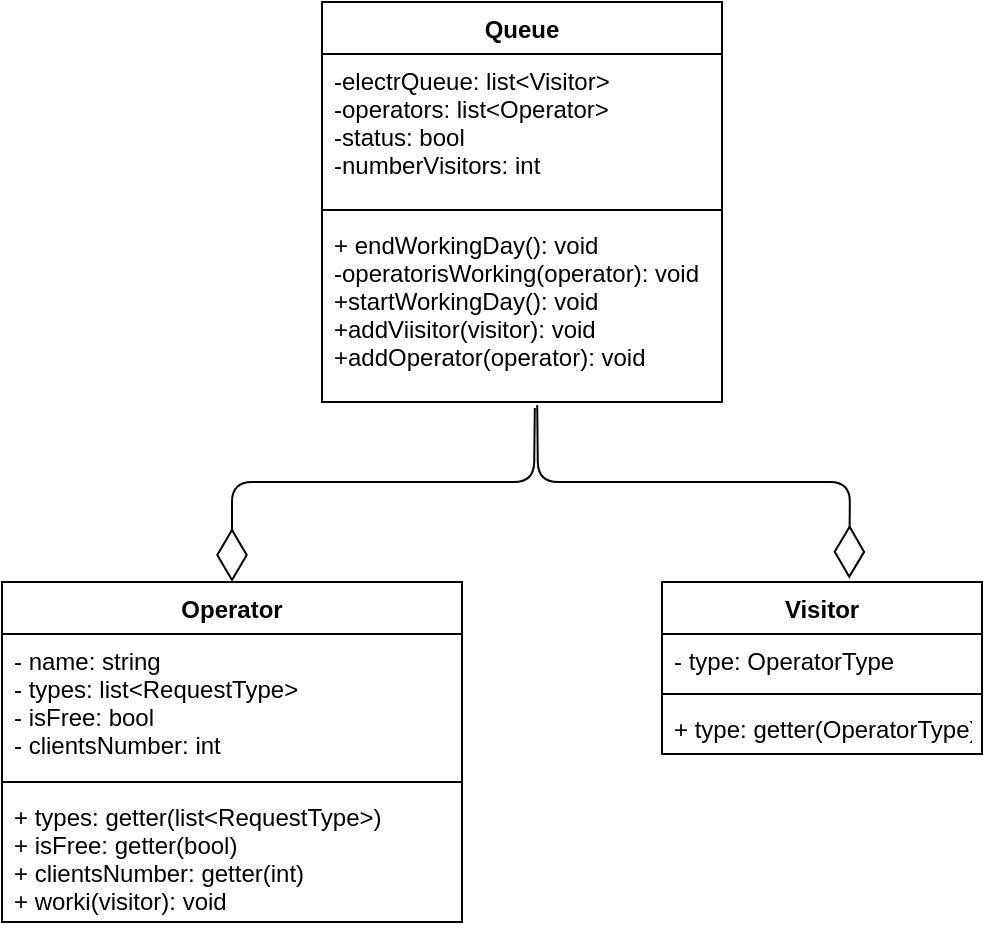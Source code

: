 <mxfile version="14.0.5" type="device"><diagram id="yVn_JwwpmgjKM2pBcSWP" name="Page-1"><mxGraphModel dx="1015" dy="586" grid="1" gridSize="10" guides="1" tooltips="1" connect="1" arrows="1" fold="1" page="1" pageScale="1" pageWidth="827" pageHeight="1169" math="0" shadow="0"><root><mxCell id="0"/><mxCell id="1" parent="0"/><mxCell id="fT2rHDb6dAx4I4vMvbM8-1" value="Queue" style="swimlane;fontStyle=1;align=center;verticalAlign=top;childLayout=stackLayout;horizontal=1;startSize=26;horizontalStack=0;resizeParent=1;resizeParentMax=0;resizeLast=0;collapsible=1;marginBottom=0;" vertex="1" parent="1"><mxGeometry x="310" y="80" width="200" height="200" as="geometry"/></mxCell><mxCell id="fT2rHDb6dAx4I4vMvbM8-2" value="-electrQueue: list&lt;Visitor&gt;&#10;-operators: list&lt;Operator&gt;&#10;-status: bool&#10;-numberVisitors: int" style="text;strokeColor=none;fillColor=none;align=left;verticalAlign=top;spacingLeft=4;spacingRight=4;overflow=hidden;rotatable=0;points=[[0,0.5],[1,0.5]];portConstraint=eastwest;" vertex="1" parent="fT2rHDb6dAx4I4vMvbM8-1"><mxGeometry y="26" width="200" height="74" as="geometry"/></mxCell><mxCell id="fT2rHDb6dAx4I4vMvbM8-3" value="" style="line;strokeWidth=1;fillColor=none;align=left;verticalAlign=middle;spacingTop=-1;spacingLeft=3;spacingRight=3;rotatable=0;labelPosition=right;points=[];portConstraint=eastwest;" vertex="1" parent="fT2rHDb6dAx4I4vMvbM8-1"><mxGeometry y="100" width="200" height="8" as="geometry"/></mxCell><mxCell id="fT2rHDb6dAx4I4vMvbM8-4" value="+ endWorkingDay(): void&#10;-operatorisWorking(operator): void&#10;+startWorkingDay(): void&#10;+addViisitor(visitor): void&#10;+addOperator(operator): void" style="text;strokeColor=none;fillColor=none;align=left;verticalAlign=top;spacingLeft=4;spacingRight=4;overflow=hidden;rotatable=0;points=[[0,0.5],[1,0.5]];portConstraint=eastwest;" vertex="1" parent="fT2rHDb6dAx4I4vMvbM8-1"><mxGeometry y="108" width="200" height="92" as="geometry"/></mxCell><mxCell id="fT2rHDb6dAx4I4vMvbM8-5" value="Operator" style="swimlane;fontStyle=1;align=center;verticalAlign=top;childLayout=stackLayout;horizontal=1;startSize=26;horizontalStack=0;resizeParent=1;resizeParentMax=0;resizeLast=0;collapsible=1;marginBottom=0;" vertex="1" parent="1"><mxGeometry x="150" y="370" width="230" height="170" as="geometry"/></mxCell><mxCell id="fT2rHDb6dAx4I4vMvbM8-6" value="- name: string&#10;- types: list&lt;RequestType&gt;&#10;- isFree: bool&#10;- clientsNumber: int" style="text;strokeColor=none;fillColor=none;align=left;verticalAlign=top;spacingLeft=4;spacingRight=4;overflow=hidden;rotatable=0;points=[[0,0.5],[1,0.5]];portConstraint=eastwest;" vertex="1" parent="fT2rHDb6dAx4I4vMvbM8-5"><mxGeometry y="26" width="230" height="70" as="geometry"/></mxCell><mxCell id="fT2rHDb6dAx4I4vMvbM8-7" value="" style="line;strokeWidth=1;fillColor=none;align=left;verticalAlign=middle;spacingTop=-1;spacingLeft=3;spacingRight=3;rotatable=0;labelPosition=right;points=[];portConstraint=eastwest;" vertex="1" parent="fT2rHDb6dAx4I4vMvbM8-5"><mxGeometry y="96" width="230" height="8" as="geometry"/></mxCell><mxCell id="fT2rHDb6dAx4I4vMvbM8-8" value="+ types: getter(list&lt;RequestType&gt;)&#10;+ isFree: getter(bool)&#10;+ clientsNumber: getter(int)&#10;+ worki(visitor): void" style="text;strokeColor=none;fillColor=none;align=left;verticalAlign=top;spacingLeft=4;spacingRight=4;overflow=hidden;rotatable=0;points=[[0,0.5],[1,0.5]];portConstraint=eastwest;" vertex="1" parent="fT2rHDb6dAx4I4vMvbM8-5"><mxGeometry y="104" width="230" height="66" as="geometry"/></mxCell><mxCell id="fT2rHDb6dAx4I4vMvbM8-9" value="Visitor" style="swimlane;fontStyle=1;align=center;verticalAlign=top;childLayout=stackLayout;horizontal=1;startSize=26;horizontalStack=0;resizeParent=1;resizeParentMax=0;resizeLast=0;collapsible=1;marginBottom=0;" vertex="1" parent="1"><mxGeometry x="480" y="370" width="160" height="86" as="geometry"/></mxCell><mxCell id="fT2rHDb6dAx4I4vMvbM8-10" value="- type: OperatorType" style="text;strokeColor=none;fillColor=none;align=left;verticalAlign=top;spacingLeft=4;spacingRight=4;overflow=hidden;rotatable=0;points=[[0,0.5],[1,0.5]];portConstraint=eastwest;" vertex="1" parent="fT2rHDb6dAx4I4vMvbM8-9"><mxGeometry y="26" width="160" height="26" as="geometry"/></mxCell><mxCell id="fT2rHDb6dAx4I4vMvbM8-11" value="" style="line;strokeWidth=1;fillColor=none;align=left;verticalAlign=middle;spacingTop=-1;spacingLeft=3;spacingRight=3;rotatable=0;labelPosition=right;points=[];portConstraint=eastwest;" vertex="1" parent="fT2rHDb6dAx4I4vMvbM8-9"><mxGeometry y="52" width="160" height="8" as="geometry"/></mxCell><mxCell id="fT2rHDb6dAx4I4vMvbM8-12" value="+ type: getter(OperatorType)" style="text;strokeColor=none;fillColor=none;align=left;verticalAlign=top;spacingLeft=4;spacingRight=4;overflow=hidden;rotatable=0;points=[[0,0.5],[1,0.5]];portConstraint=eastwest;" vertex="1" parent="fT2rHDb6dAx4I4vMvbM8-9"><mxGeometry y="60" width="160" height="26" as="geometry"/></mxCell><mxCell id="fT2rHDb6dAx4I4vMvbM8-19" value="" style="endArrow=diamondThin;endFill=0;endSize=24;html=1;exitX=0.538;exitY=1.018;exitDx=0;exitDy=0;exitPerimeter=0;entryX=0.585;entryY=-0.019;entryDx=0;entryDy=0;entryPerimeter=0;" edge="1" parent="1" source="fT2rHDb6dAx4I4vMvbM8-4" target="fT2rHDb6dAx4I4vMvbM8-9"><mxGeometry width="160" relative="1" as="geometry"><mxPoint x="550" y="280" as="sourcePoint"/><mxPoint x="710" y="280" as="targetPoint"/><Array as="points"><mxPoint x="418" y="320"/><mxPoint x="574" y="320"/></Array></mxGeometry></mxCell><mxCell id="fT2rHDb6dAx4I4vMvbM8-20" value="" style="endArrow=diamondThin;endFill=0;endSize=24;html=1;exitX=0.532;exitY=1.033;exitDx=0;exitDy=0;exitPerimeter=0;entryX=0.5;entryY=0;entryDx=0;entryDy=0;" edge="1" parent="1" source="fT2rHDb6dAx4I4vMvbM8-4" target="fT2rHDb6dAx4I4vMvbM8-5"><mxGeometry width="160" relative="1" as="geometry"><mxPoint x="690" y="260" as="sourcePoint"/><mxPoint x="850" y="260" as="targetPoint"/><Array as="points"><mxPoint x="416" y="320"/><mxPoint x="265" y="320"/></Array></mxGeometry></mxCell></root></mxGraphModel></diagram></mxfile>